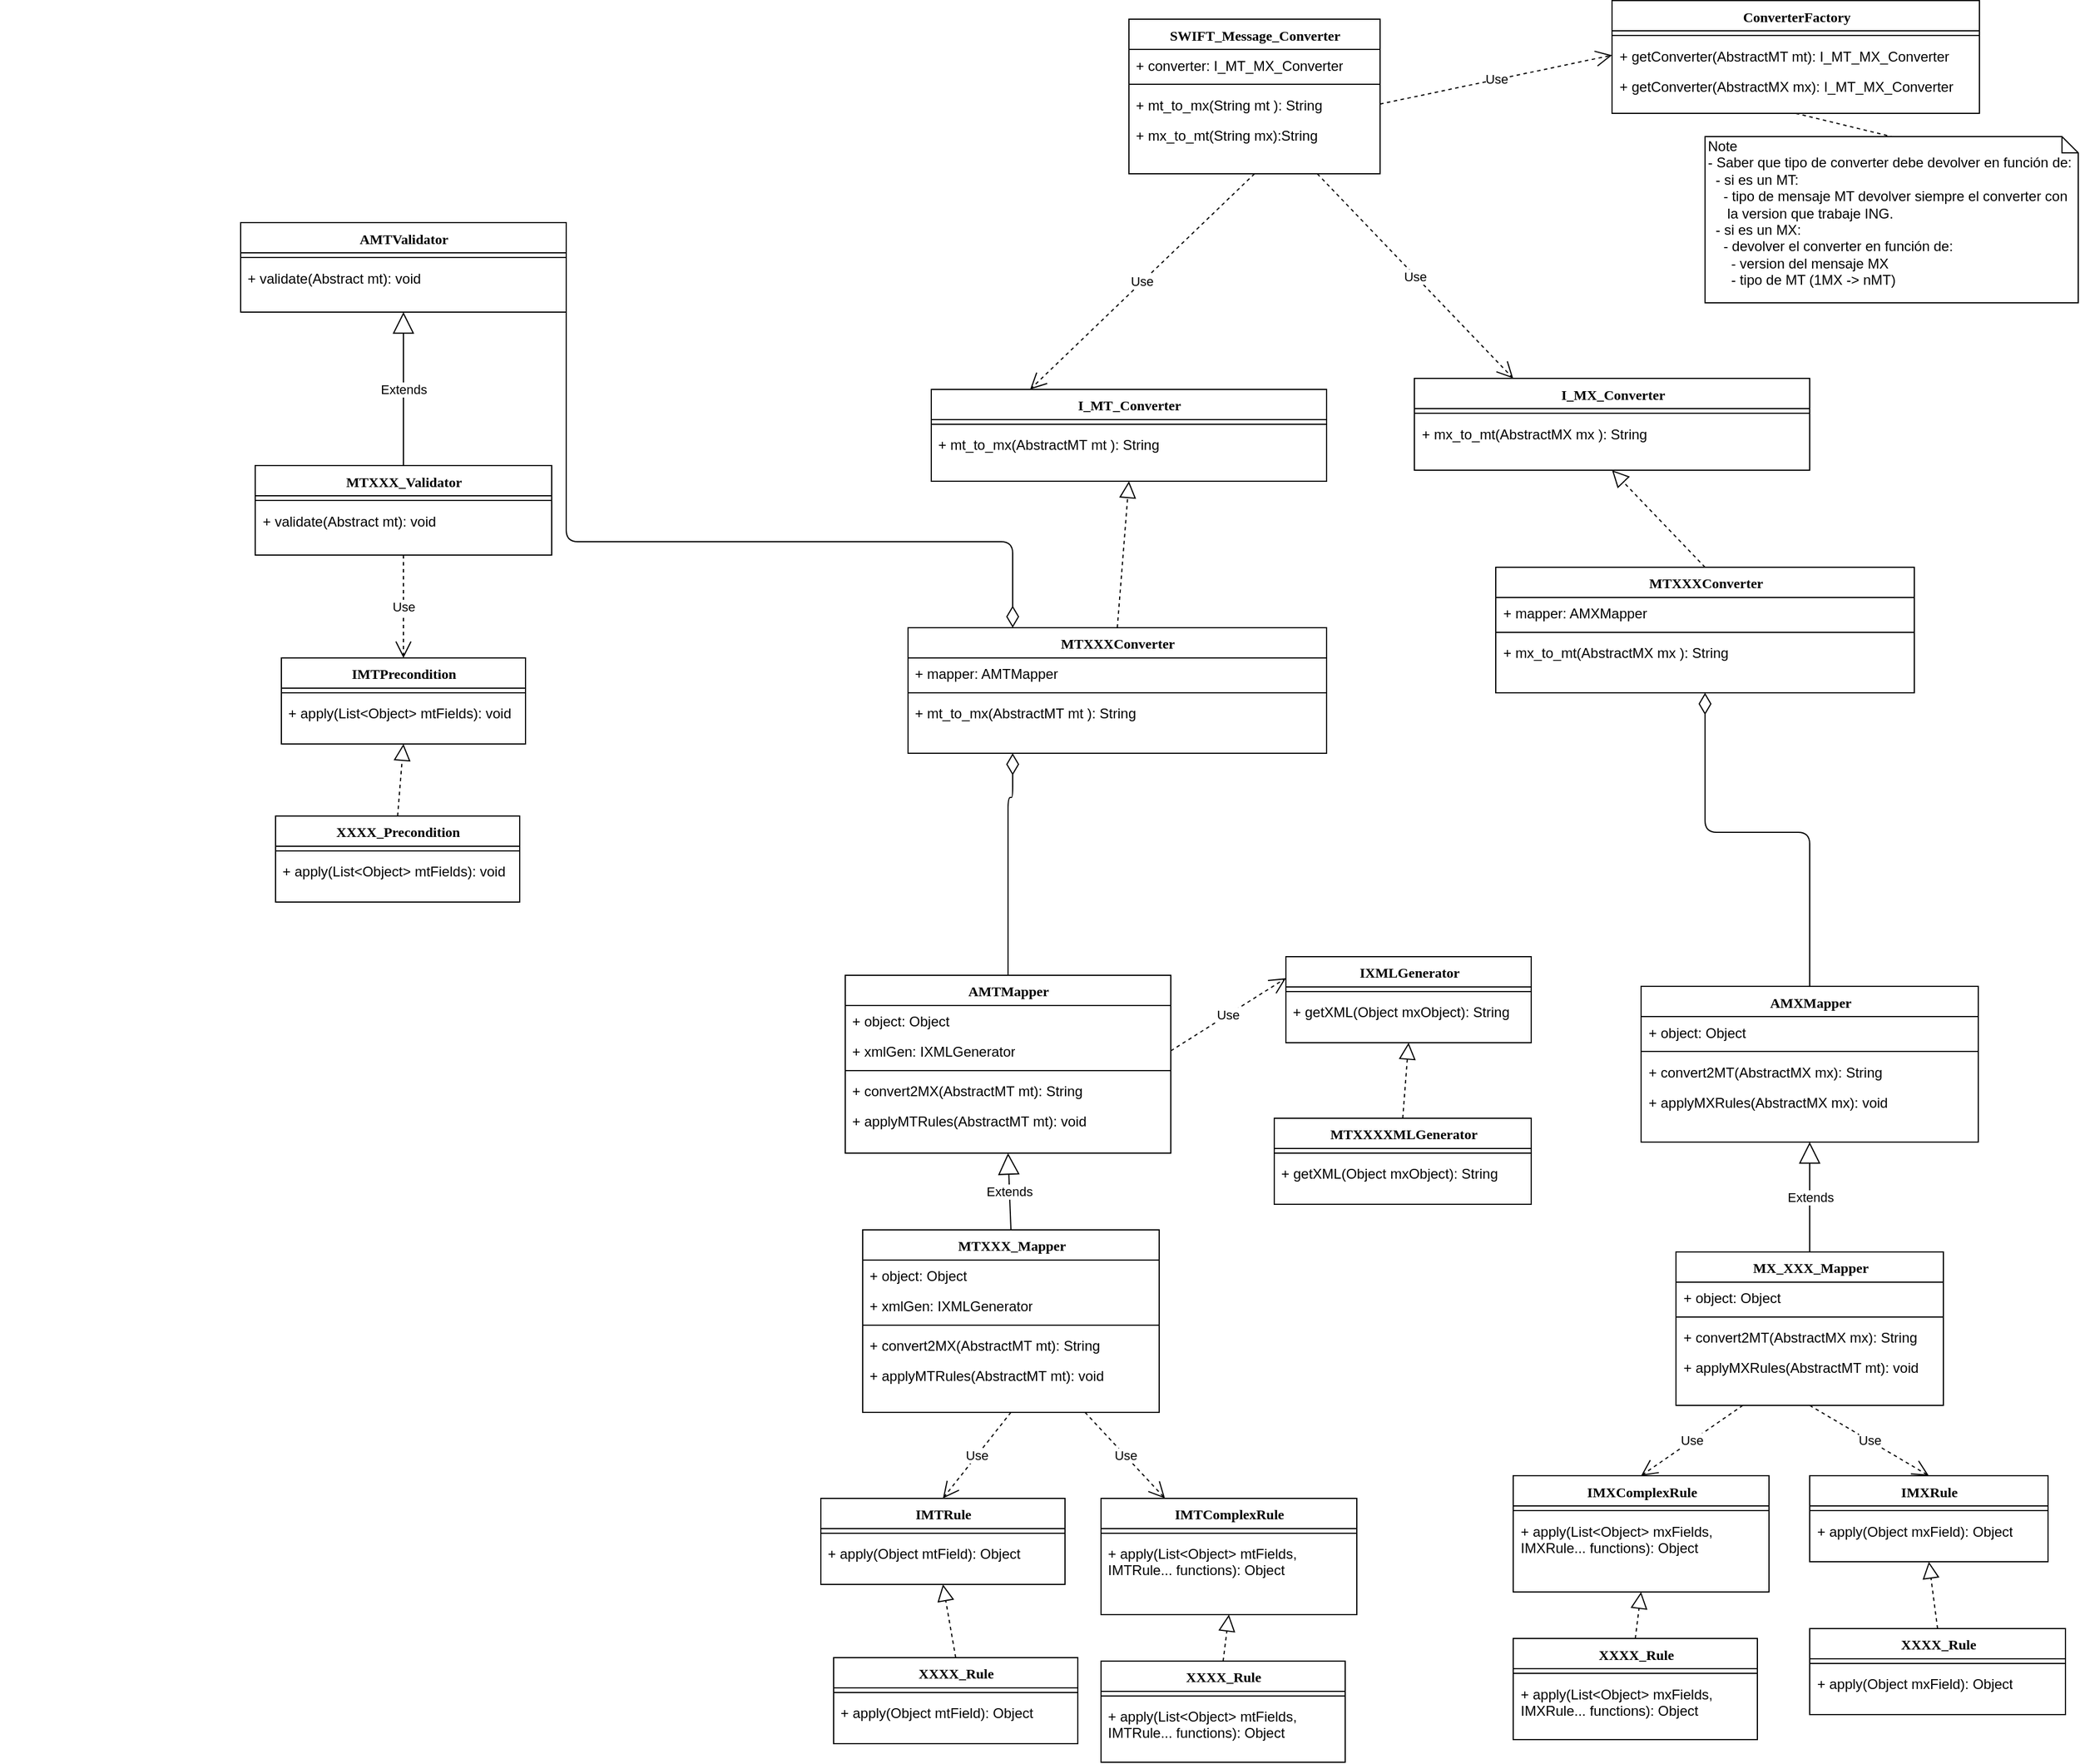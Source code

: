 <mxfile version="11.3.0" type="device" pages="1"><diagram name="Page-1" id="9f46799a-70d6-7492-0946-bef42562c5a5"><mxGraphModel dx="3131" dy="1089" grid="1" gridSize="10" guides="1" tooltips="1" connect="1" arrows="1" fold="1" page="1" pageScale="1" pageWidth="1100" pageHeight="850" background="#ffffff" math="0" shadow="0"><root><mxCell id="0"/><mxCell id="1" parent="0"/><mxCell id="78961159f06e98e8-17" value="SWIFT_Message_Converter" style="swimlane;html=1;fontStyle=1;align=center;verticalAlign=top;childLayout=stackLayout;horizontal=1;startSize=26;horizontalStack=0;resizeParent=1;resizeLast=0;collapsible=1;marginBottom=0;swimlaneFillColor=#ffffff;rounded=0;shadow=0;comic=0;labelBackgroundColor=none;strokeColor=#000000;strokeWidth=1;fillColor=none;fontFamily=Verdana;fontSize=12;fontColor=#000000;" parent="1" vertex="1"><mxGeometry x="264" y="60.5" width="216" height="133" as="geometry"/></mxCell><mxCell id="78961159f06e98e8-21" value="+ converter: I_MT_MX_Converter" style="text;html=1;strokeColor=none;fillColor=none;align=left;verticalAlign=top;spacingLeft=4;spacingRight=4;whiteSpace=wrap;overflow=hidden;rotatable=0;points=[[0,0.5],[1,0.5]];portConstraint=eastwest;" parent="78961159f06e98e8-17" vertex="1"><mxGeometry y="26" width="216" height="26" as="geometry"/></mxCell><mxCell id="78961159f06e98e8-19" value="" style="line;html=1;strokeWidth=1;fillColor=none;align=left;verticalAlign=middle;spacingTop=-1;spacingLeft=3;spacingRight=3;rotatable=0;labelPosition=right;points=[];portConstraint=eastwest;" parent="78961159f06e98e8-17" vertex="1"><mxGeometry y="52" width="216" height="8" as="geometry"/></mxCell><mxCell id="78961159f06e98e8-20" value="+ mt_to_mx(String mt ): String" style="text;html=1;strokeColor=none;fillColor=none;align=left;verticalAlign=top;spacingLeft=4;spacingRight=4;whiteSpace=wrap;overflow=hidden;rotatable=0;points=[[0,0.5],[1,0.5]];portConstraint=eastwest;" parent="78961159f06e98e8-17" vertex="1"><mxGeometry y="60" width="216" height="26" as="geometry"/></mxCell><mxCell id="78961159f06e98e8-27" value="+ mx_to_mt(String mx):String" style="text;html=1;strokeColor=none;fillColor=none;align=left;verticalAlign=top;spacingLeft=4;spacingRight=4;whiteSpace=wrap;overflow=hidden;rotatable=0;points=[[0,0.5],[1,0.5]];portConstraint=eastwest;" parent="78961159f06e98e8-17" vertex="1"><mxGeometry y="86" width="216" height="26" as="geometry"/></mxCell><mxCell id="78961159f06e98e8-43" value="ConverterFactory" style="swimlane;html=1;fontStyle=1;align=center;verticalAlign=top;childLayout=stackLayout;horizontal=1;startSize=26;horizontalStack=0;resizeParent=1;resizeLast=0;collapsible=1;marginBottom=0;swimlaneFillColor=#ffffff;rounded=0;shadow=0;comic=0;labelBackgroundColor=none;strokeColor=#000000;strokeWidth=1;fillColor=none;fontFamily=Verdana;fontSize=12;fontColor=#000000;" parent="1" vertex="1"><mxGeometry x="679.5" y="44.5" width="316" height="97" as="geometry"/></mxCell><mxCell id="78961159f06e98e8-51" value="" style="line;html=1;strokeWidth=1;fillColor=none;align=left;verticalAlign=middle;spacingTop=-1;spacingLeft=3;spacingRight=3;rotatable=0;labelPosition=right;points=[];portConstraint=eastwest;" parent="78961159f06e98e8-43" vertex="1"><mxGeometry y="26" width="316" height="8" as="geometry"/></mxCell><mxCell id="78961159f06e98e8-52" value="+ getConverter(AbstractMT mt): I_MT_MX_Converter" style="text;html=1;strokeColor=none;fillColor=none;align=left;verticalAlign=top;spacingLeft=4;spacingRight=4;whiteSpace=wrap;overflow=hidden;rotatable=0;points=[[0,0.5],[1,0.5]];portConstraint=eastwest;" parent="78961159f06e98e8-43" vertex="1"><mxGeometry y="34" width="316" height="26" as="geometry"/></mxCell><mxCell id="78961159f06e98e8-53" value="+ getConverter(AbstractMX mx): I_MT_MX_Converter" style="text;html=1;strokeColor=none;fillColor=none;align=left;verticalAlign=top;spacingLeft=4;spacingRight=4;whiteSpace=wrap;overflow=hidden;rotatable=0;points=[[0,0.5],[1,0.5]];portConstraint=eastwest;" parent="78961159f06e98e8-43" vertex="1"><mxGeometry y="60" width="316" height="26" as="geometry"/></mxCell><mxCell id="78961159f06e98e8-130" style="edgeStyle=elbowEdgeStyle;html=1;labelBackgroundColor=none;startFill=0;startSize=8;endArrow=diamondThin;endFill=0;endSize=16;fontFamily=Verdana;fontSize=12;elbow=vertical;entryX=0.25;entryY=1;entryDx=0;entryDy=0;exitX=0.5;exitY=0;exitDx=0;exitDy=0;" parent="1" source="78961159f06e98e8-82" target="78961159f06e98e8-69" edge="1"><mxGeometry relative="1" as="geometry"><mxPoint x="360" y="435" as="targetPoint"/><Array as="points"><mxPoint x="270" y="730"/></Array></mxGeometry></mxCell><mxCell id="78961159f06e98e8-69" value="MTXXXConverter" style="swimlane;html=1;fontStyle=1;align=center;verticalAlign=top;childLayout=stackLayout;horizontal=1;startSize=26;horizontalStack=0;resizeParent=1;resizeLast=0;collapsible=1;marginBottom=0;swimlaneFillColor=#ffffff;rounded=0;shadow=0;comic=0;labelBackgroundColor=none;strokeColor=#000000;strokeWidth=1;fillColor=none;fontFamily=Verdana;fontSize=12;fontColor=#000000;" parent="1" vertex="1"><mxGeometry x="74" y="584" width="360" height="108" as="geometry"/></mxCell><mxCell id="78961159f06e98e8-70" value="+ mapper: AMTMapper" style="text;html=1;strokeColor=none;fillColor=none;align=left;verticalAlign=top;spacingLeft=4;spacingRight=4;whiteSpace=wrap;overflow=hidden;rotatable=0;points=[[0,0.5],[1,0.5]];portConstraint=eastwest;" parent="78961159f06e98e8-69" vertex="1"><mxGeometry y="26" width="360" height="26" as="geometry"/></mxCell><mxCell id="78961159f06e98e8-77" value="" style="line;html=1;strokeWidth=1;fillColor=none;align=left;verticalAlign=middle;spacingTop=-1;spacingLeft=3;spacingRight=3;rotatable=0;labelPosition=right;points=[];portConstraint=eastwest;" parent="78961159f06e98e8-69" vertex="1"><mxGeometry y="52" width="360" height="8" as="geometry"/></mxCell><mxCell id="78961159f06e98e8-78" value="+ mt_to_mx(AbstractMT mt ): String" style="text;html=1;strokeColor=none;fillColor=none;align=left;verticalAlign=top;spacingLeft=4;spacingRight=4;whiteSpace=wrap;overflow=hidden;rotatable=0;points=[[0,0.5],[1,0.5]];portConstraint=eastwest;" parent="78961159f06e98e8-69" vertex="1"><mxGeometry y="60" width="360" height="26" as="geometry"/></mxCell><mxCell id="78961159f06e98e8-82" value="AMTMapper" style="swimlane;html=1;fontStyle=1;align=center;verticalAlign=top;childLayout=stackLayout;horizontal=1;startSize=26;horizontalStack=0;resizeParent=1;resizeLast=0;collapsible=1;marginBottom=0;swimlaneFillColor=#ffffff;rounded=0;shadow=0;comic=0;labelBackgroundColor=none;strokeColor=#000000;strokeWidth=1;fillColor=none;fontFamily=Verdana;fontSize=12;fontColor=#000000;" parent="1" vertex="1"><mxGeometry x="20" y="883" width="280" height="153" as="geometry"/></mxCell><mxCell id="78961159f06e98e8-83" value="+ object: Object" style="text;html=1;strokeColor=none;fillColor=none;align=left;verticalAlign=top;spacingLeft=4;spacingRight=4;whiteSpace=wrap;overflow=hidden;rotatable=0;points=[[0,0.5],[1,0.5]];portConstraint=eastwest;" parent="78961159f06e98e8-82" vertex="1"><mxGeometry y="26" width="280" height="26" as="geometry"/></mxCell><mxCell id="78961159f06e98e8-84" value="+ xmlGen: IXMLGenerator" style="text;html=1;strokeColor=none;fillColor=none;align=left;verticalAlign=top;spacingLeft=4;spacingRight=4;whiteSpace=wrap;overflow=hidden;rotatable=0;points=[[0,0.5],[1,0.5]];portConstraint=eastwest;" parent="78961159f06e98e8-82" vertex="1"><mxGeometry y="52" width="280" height="26" as="geometry"/></mxCell><mxCell id="78961159f06e98e8-90" value="" style="line;html=1;strokeWidth=1;fillColor=none;align=left;verticalAlign=middle;spacingTop=-1;spacingLeft=3;spacingRight=3;rotatable=0;labelPosition=right;points=[];portConstraint=eastwest;" parent="78961159f06e98e8-82" vertex="1"><mxGeometry y="78" width="280" height="8" as="geometry"/></mxCell><mxCell id="78961159f06e98e8-91" value="+ convert2MX(AbstractMT mt): String" style="text;html=1;strokeColor=none;fillColor=none;align=left;verticalAlign=top;spacingLeft=4;spacingRight=4;whiteSpace=wrap;overflow=hidden;rotatable=0;points=[[0,0.5],[1,0.5]];portConstraint=eastwest;" parent="78961159f06e98e8-82" vertex="1"><mxGeometry y="86" width="280" height="26" as="geometry"/></mxCell><mxCell id="66_kOGPQQiLLRlgwBfmS-12" value="+ applyMTRules(AbstractMT mt): void" style="text;html=1;strokeColor=none;fillColor=none;align=left;verticalAlign=top;spacingLeft=4;spacingRight=4;whiteSpace=wrap;overflow=hidden;rotatable=0;points=[[0,0.5],[1,0.5]];portConstraint=eastwest;" parent="78961159f06e98e8-82" vertex="1"><mxGeometry y="112" width="280" height="26" as="geometry"/></mxCell><mxCell id="78961159f06e98e8-95" value="I_MT_Converter" style="swimlane;html=1;fontStyle=1;align=center;verticalAlign=top;childLayout=stackLayout;horizontal=1;startSize=26;horizontalStack=0;resizeParent=1;resizeLast=0;collapsible=1;marginBottom=0;swimlaneFillColor=#ffffff;rounded=0;shadow=0;comic=0;labelBackgroundColor=none;strokeColor=#000000;strokeWidth=1;fillColor=none;fontFamily=Verdana;fontSize=12;fontColor=#000000;" parent="1" vertex="1"><mxGeometry x="94" y="379" width="340" height="79" as="geometry"/></mxCell><mxCell id="78961159f06e98e8-103" value="" style="line;html=1;strokeWidth=1;fillColor=none;align=left;verticalAlign=middle;spacingTop=-1;spacingLeft=3;spacingRight=3;rotatable=0;labelPosition=right;points=[];portConstraint=eastwest;" parent="78961159f06e98e8-95" vertex="1"><mxGeometry y="26" width="340" height="8" as="geometry"/></mxCell><mxCell id="78961159f06e98e8-104" value="+ mt_to_mx(AbstractMT mt ): String" style="text;html=1;strokeColor=none;fillColor=none;align=left;verticalAlign=top;spacingLeft=4;spacingRight=4;whiteSpace=wrap;overflow=hidden;rotatable=0;points=[[0,0.5],[1,0.5]];portConstraint=eastwest;" parent="78961159f06e98e8-95" vertex="1"><mxGeometry y="34" width="340" height="26" as="geometry"/></mxCell><mxCell id="66_kOGPQQiLLRlgwBfmS-14" value="IXMLGenerator" style="swimlane;html=1;fontStyle=1;align=center;verticalAlign=top;childLayout=stackLayout;horizontal=1;startSize=26;horizontalStack=0;resizeParent=1;resizeLast=0;collapsible=1;marginBottom=0;swimlaneFillColor=#ffffff;rounded=0;shadow=0;comic=0;labelBackgroundColor=none;strokeColor=#000000;strokeWidth=1;fillColor=none;fontFamily=Verdana;fontSize=12;fontColor=#000000;" parent="1" vertex="1"><mxGeometry x="399" y="867" width="211" height="74" as="geometry"/></mxCell><mxCell id="66_kOGPQQiLLRlgwBfmS-15" value="" style="line;html=1;strokeWidth=1;fillColor=none;align=left;verticalAlign=middle;spacingTop=-1;spacingLeft=3;spacingRight=3;rotatable=0;labelPosition=right;points=[];portConstraint=eastwest;" parent="66_kOGPQQiLLRlgwBfmS-14" vertex="1"><mxGeometry y="26" width="211" height="8" as="geometry"/></mxCell><mxCell id="66_kOGPQQiLLRlgwBfmS-16" value="+ getXML(Object mxObject): String" style="text;html=1;strokeColor=none;fillColor=none;align=left;verticalAlign=top;spacingLeft=4;spacingRight=4;whiteSpace=wrap;overflow=hidden;rotatable=0;points=[[0,0.5],[1,0.5]];portConstraint=eastwest;" parent="66_kOGPQQiLLRlgwBfmS-14" vertex="1"><mxGeometry y="34" width="211" height="26" as="geometry"/></mxCell><mxCell id="66_kOGPQQiLLRlgwBfmS-18" value="Use" style="endArrow=open;endSize=12;dashed=1;html=1;exitX=1;exitY=0.5;exitDx=0;exitDy=0;entryX=0;entryY=0.25;entryDx=0;entryDy=0;" parent="1" source="78961159f06e98e8-84" target="66_kOGPQQiLLRlgwBfmS-14" edge="1"><mxGeometry width="160" relative="1" as="geometry"><mxPoint x="110" y="740" as="sourcePoint"/><mxPoint x="270" y="740" as="targetPoint"/></mxGeometry></mxCell><mxCell id="66_kOGPQQiLLRlgwBfmS-19" value="Use" style="endArrow=open;endSize=12;dashed=1;html=1;exitX=0.5;exitY=1;exitDx=0;exitDy=0;entryX=0.25;entryY=0;entryDx=0;entryDy=0;" parent="1" source="78961159f06e98e8-17" target="78961159f06e98e8-95" edge="1"><mxGeometry width="160" relative="1" as="geometry"><mxPoint x="229" y="237.5" as="sourcePoint"/><mxPoint x="329" y="230" as="targetPoint"/></mxGeometry></mxCell><mxCell id="66_kOGPQQiLLRlgwBfmS-20" value="" style="endArrow=block;dashed=1;endFill=0;endSize=12;html=1;exitX=0.5;exitY=0;exitDx=0;exitDy=0;entryX=0.5;entryY=1;entryDx=0;entryDy=0;" parent="1" source="78961159f06e98e8-69" target="78961159f06e98e8-95" edge="1"><mxGeometry width="160" relative="1" as="geometry"><mxPoint x="-21" y="870" as="sourcePoint"/><mxPoint x="139" y="870" as="targetPoint"/></mxGeometry></mxCell><mxCell id="66_kOGPQQiLLRlgwBfmS-21" value="MTXXXXMLGenerator" style="swimlane;html=1;fontStyle=1;align=center;verticalAlign=top;childLayout=stackLayout;horizontal=1;startSize=26;horizontalStack=0;resizeParent=1;resizeLast=0;collapsible=1;marginBottom=0;swimlaneFillColor=#ffffff;rounded=0;shadow=0;comic=0;labelBackgroundColor=none;strokeColor=#000000;strokeWidth=1;fillColor=none;fontFamily=Verdana;fontSize=12;fontColor=#000000;" parent="1" vertex="1"><mxGeometry x="389" y="1006" width="221" height="74" as="geometry"/></mxCell><mxCell id="66_kOGPQQiLLRlgwBfmS-23" value="" style="line;html=1;strokeWidth=1;fillColor=none;align=left;verticalAlign=middle;spacingTop=-1;spacingLeft=3;spacingRight=3;rotatable=0;labelPosition=right;points=[];portConstraint=eastwest;" parent="66_kOGPQQiLLRlgwBfmS-21" vertex="1"><mxGeometry y="26" width="221" height="8" as="geometry"/></mxCell><mxCell id="66_kOGPQQiLLRlgwBfmS-24" value="+ getXML(Object mxObject): String" style="text;html=1;strokeColor=none;fillColor=none;align=left;verticalAlign=top;spacingLeft=4;spacingRight=4;whiteSpace=wrap;overflow=hidden;rotatable=0;points=[[0,0.5],[1,0.5]];portConstraint=eastwest;" parent="66_kOGPQQiLLRlgwBfmS-21" vertex="1"><mxGeometry y="34" width="221" height="26" as="geometry"/></mxCell><mxCell id="66_kOGPQQiLLRlgwBfmS-26" value="" style="endArrow=block;dashed=1;endFill=0;endSize=12;html=1;entryX=0.5;entryY=1;entryDx=0;entryDy=0;exitX=0.5;exitY=0;exitDx=0;exitDy=0;" parent="1" source="66_kOGPQQiLLRlgwBfmS-21" target="66_kOGPQQiLLRlgwBfmS-14" edge="1"><mxGeometry width="160" relative="1" as="geometry"><mxPoint x="309" y="970" as="sourcePoint"/><mxPoint x="469" y="970" as="targetPoint"/></mxGeometry></mxCell><mxCell id="66_kOGPQQiLLRlgwBfmS-27" value="MTXXX_Mapper" style="swimlane;html=1;fontStyle=1;align=center;verticalAlign=top;childLayout=stackLayout;horizontal=1;startSize=26;horizontalStack=0;resizeParent=1;resizeLast=0;collapsible=1;marginBottom=0;swimlaneFillColor=#ffffff;rounded=0;shadow=0;comic=0;labelBackgroundColor=none;strokeColor=#000000;strokeWidth=1;fillColor=none;fontFamily=Verdana;fontSize=12;fontColor=#000000;" parent="1" vertex="1"><mxGeometry x="35" y="1102" width="255" height="157" as="geometry"/></mxCell><mxCell id="66_kOGPQQiLLRlgwBfmS-28" value="+ object: Object" style="text;html=1;strokeColor=none;fillColor=none;align=left;verticalAlign=top;spacingLeft=4;spacingRight=4;whiteSpace=wrap;overflow=hidden;rotatable=0;points=[[0,0.5],[1,0.5]];portConstraint=eastwest;" parent="66_kOGPQQiLLRlgwBfmS-27" vertex="1"><mxGeometry y="26" width="255" height="26" as="geometry"/></mxCell><mxCell id="66_kOGPQQiLLRlgwBfmS-29" value="+ xmlGen: IXMLGenerator" style="text;html=1;strokeColor=none;fillColor=none;align=left;verticalAlign=top;spacingLeft=4;spacingRight=4;whiteSpace=wrap;overflow=hidden;rotatable=0;points=[[0,0.5],[1,0.5]];portConstraint=eastwest;" parent="66_kOGPQQiLLRlgwBfmS-27" vertex="1"><mxGeometry y="52" width="255" height="26" as="geometry"/></mxCell><mxCell id="66_kOGPQQiLLRlgwBfmS-30" value="" style="line;html=1;strokeWidth=1;fillColor=none;align=left;verticalAlign=middle;spacingTop=-1;spacingLeft=3;spacingRight=3;rotatable=0;labelPosition=right;points=[];portConstraint=eastwest;" parent="66_kOGPQQiLLRlgwBfmS-27" vertex="1"><mxGeometry y="78" width="255" height="8" as="geometry"/></mxCell><mxCell id="66_kOGPQQiLLRlgwBfmS-31" value="+ convert2MX(AbstractMT mt): String" style="text;html=1;strokeColor=none;fillColor=none;align=left;verticalAlign=top;spacingLeft=4;spacingRight=4;whiteSpace=wrap;overflow=hidden;rotatable=0;points=[[0,0.5],[1,0.5]];portConstraint=eastwest;" parent="66_kOGPQQiLLRlgwBfmS-27" vertex="1"><mxGeometry y="86" width="255" height="26" as="geometry"/></mxCell><mxCell id="66_kOGPQQiLLRlgwBfmS-33" value="+ applyMTRules(AbstractMT mt): void" style="text;html=1;strokeColor=none;fillColor=none;align=left;verticalAlign=top;spacingLeft=4;spacingRight=4;whiteSpace=wrap;overflow=hidden;rotatable=0;points=[[0,0.5],[1,0.5]];portConstraint=eastwest;" parent="66_kOGPQQiLLRlgwBfmS-27" vertex="1"><mxGeometry y="112" width="255" height="26" as="geometry"/></mxCell><mxCell id="66_kOGPQQiLLRlgwBfmS-35" value="Extends" style="endArrow=block;endSize=16;endFill=0;html=1;entryX=0.5;entryY=1;entryDx=0;entryDy=0;exitX=0.5;exitY=0;exitDx=0;exitDy=0;" parent="1" source="66_kOGPQQiLLRlgwBfmS-27" target="78961159f06e98e8-82" edge="1"><mxGeometry width="160" relative="1" as="geometry"><mxPoint x="800" y="1090" as="sourcePoint"/><mxPoint x="960" y="1090" as="targetPoint"/></mxGeometry></mxCell><mxCell id="66_kOGPQQiLLRlgwBfmS-36" value="IMTRule" style="swimlane;html=1;fontStyle=1;align=center;verticalAlign=top;childLayout=stackLayout;horizontal=1;startSize=26;horizontalStack=0;resizeParent=1;resizeLast=0;collapsible=1;marginBottom=0;swimlaneFillColor=#ffffff;rounded=0;shadow=0;comic=0;labelBackgroundColor=none;strokeColor=#000000;strokeWidth=1;fillColor=none;fontFamily=Verdana;fontSize=12;fontColor=#000000;" parent="1" vertex="1"><mxGeometry x="-1" y="1333" width="210" height="74" as="geometry"/></mxCell><mxCell id="66_kOGPQQiLLRlgwBfmS-37" value="" style="line;html=1;strokeWidth=1;fillColor=none;align=left;verticalAlign=middle;spacingTop=-1;spacingLeft=3;spacingRight=3;rotatable=0;labelPosition=right;points=[];portConstraint=eastwest;" parent="66_kOGPQQiLLRlgwBfmS-36" vertex="1"><mxGeometry y="26" width="210" height="8" as="geometry"/></mxCell><mxCell id="66_kOGPQQiLLRlgwBfmS-38" value="+ apply(Object mtField): Object" style="text;html=1;strokeColor=none;fillColor=none;align=left;verticalAlign=top;spacingLeft=4;spacingRight=4;whiteSpace=wrap;overflow=hidden;rotatable=0;points=[[0,0.5],[1,0.5]];portConstraint=eastwest;" parent="66_kOGPQQiLLRlgwBfmS-36" vertex="1"><mxGeometry y="34" width="210" height="26" as="geometry"/></mxCell><mxCell id="66_kOGPQQiLLRlgwBfmS-39" value="IMXRule" style="swimlane;html=1;fontStyle=1;align=center;verticalAlign=top;childLayout=stackLayout;horizontal=1;startSize=26;horizontalStack=0;resizeParent=1;resizeLast=0;collapsible=1;marginBottom=0;swimlaneFillColor=#ffffff;rounded=0;shadow=0;comic=0;labelBackgroundColor=none;strokeColor=#000000;strokeWidth=1;fillColor=none;fontFamily=Verdana;fontSize=12;fontColor=#000000;" parent="1" vertex="1"><mxGeometry x="849.5" y="1313.5" width="205" height="74" as="geometry"/></mxCell><mxCell id="66_kOGPQQiLLRlgwBfmS-40" value="" style="line;html=1;strokeWidth=1;fillColor=none;align=left;verticalAlign=middle;spacingTop=-1;spacingLeft=3;spacingRight=3;rotatable=0;labelPosition=right;points=[];portConstraint=eastwest;" parent="66_kOGPQQiLLRlgwBfmS-39" vertex="1"><mxGeometry y="26" width="205" height="8" as="geometry"/></mxCell><mxCell id="66_kOGPQQiLLRlgwBfmS-41" value="+ apply(Object mxField): Object" style="text;html=1;strokeColor=none;fillColor=none;align=left;verticalAlign=top;spacingLeft=4;spacingRight=4;whiteSpace=wrap;overflow=hidden;rotatable=0;points=[[0,0.5],[1,0.5]];portConstraint=eastwest;" parent="66_kOGPQQiLLRlgwBfmS-39" vertex="1"><mxGeometry y="34" width="205" height="26" as="geometry"/></mxCell><mxCell id="66_kOGPQQiLLRlgwBfmS-42" value="Use" style="endArrow=open;endSize=12;dashed=1;html=1;exitX=0.5;exitY=1;exitDx=0;exitDy=0;entryX=0.5;entryY=0;entryDx=0;entryDy=0;" parent="1" source="66_kOGPQQiLLRlgwBfmS-27" target="66_kOGPQQiLLRlgwBfmS-36" edge="1"><mxGeometry width="160" relative="1" as="geometry"><mxPoint x="685" y="1047.5" as="sourcePoint"/><mxPoint x="845" y="1047.5" as="targetPoint"/></mxGeometry></mxCell><mxCell id="66_kOGPQQiLLRlgwBfmS-43" value="Use" style="endArrow=open;endSize=12;dashed=1;html=1;entryX=0.5;entryY=0;entryDx=0;entryDy=0;exitX=0.5;exitY=1;exitDx=0;exitDy=0;" parent="1" source="P8y6axSLPn6P_8OmyAF7-19" target="66_kOGPQQiLLRlgwBfmS-39" edge="1"><mxGeometry width="160" relative="1" as="geometry"><mxPoint x="934" y="1470.5" as="sourcePoint"/><mxPoint x="813.5" y="1634.5" as="targetPoint"/></mxGeometry></mxCell><mxCell id="66_kOGPQQiLLRlgwBfmS-44" value="XXXX_Rule" style="swimlane;html=1;fontStyle=1;align=center;verticalAlign=top;childLayout=stackLayout;horizontal=1;startSize=26;horizontalStack=0;resizeParent=1;resizeLast=0;collapsible=1;marginBottom=0;swimlaneFillColor=#ffffff;rounded=0;shadow=0;comic=0;labelBackgroundColor=none;strokeColor=#000000;strokeWidth=1;fillColor=none;fontFamily=Verdana;fontSize=12;fontColor=#000000;" parent="1" vertex="1"><mxGeometry x="10" y="1470" width="210" height="74" as="geometry"/></mxCell><mxCell id="66_kOGPQQiLLRlgwBfmS-45" value="" style="line;html=1;strokeWidth=1;fillColor=none;align=left;verticalAlign=middle;spacingTop=-1;spacingLeft=3;spacingRight=3;rotatable=0;labelPosition=right;points=[];portConstraint=eastwest;" parent="66_kOGPQQiLLRlgwBfmS-44" vertex="1"><mxGeometry y="26" width="210" height="8" as="geometry"/></mxCell><mxCell id="66_kOGPQQiLLRlgwBfmS-46" value="+ apply(Object mtField): Object" style="text;html=1;strokeColor=none;fillColor=none;align=left;verticalAlign=top;spacingLeft=4;spacingRight=4;whiteSpace=wrap;overflow=hidden;rotatable=0;points=[[0,0.5],[1,0.5]];portConstraint=eastwest;" parent="66_kOGPQQiLLRlgwBfmS-44" vertex="1"><mxGeometry y="34" width="210" height="26" as="geometry"/></mxCell><mxCell id="66_kOGPQQiLLRlgwBfmS-47" value="" style="endArrow=block;dashed=1;endFill=0;endSize=12;html=1;entryX=0.5;entryY=1;entryDx=0;entryDy=0;exitX=0.5;exitY=0;exitDx=0;exitDy=0;" parent="1" source="66_kOGPQQiLLRlgwBfmS-44" target="66_kOGPQQiLLRlgwBfmS-36" edge="1"><mxGeometry width="160" relative="1" as="geometry"><mxPoint x="520" y="1376.5" as="sourcePoint"/><mxPoint x="680" y="1376.5" as="targetPoint"/></mxGeometry></mxCell><mxCell id="66_kOGPQQiLLRlgwBfmS-54" value="XXXX_Rule" style="swimlane;html=1;fontStyle=1;align=center;verticalAlign=top;childLayout=stackLayout;horizontal=1;startSize=26;horizontalStack=0;resizeParent=1;resizeLast=0;collapsible=1;marginBottom=0;swimlaneFillColor=#ffffff;rounded=0;shadow=0;comic=0;labelBackgroundColor=none;strokeColor=#000000;strokeWidth=1;fillColor=none;fontFamily=Verdana;fontSize=12;fontColor=#000000;" parent="1" vertex="1"><mxGeometry x="849.5" y="1445" width="220" height="74" as="geometry"/></mxCell><mxCell id="66_kOGPQQiLLRlgwBfmS-55" value="" style="line;html=1;strokeWidth=1;fillColor=none;align=left;verticalAlign=middle;spacingTop=-1;spacingLeft=3;spacingRight=3;rotatable=0;labelPosition=right;points=[];portConstraint=eastwest;" parent="66_kOGPQQiLLRlgwBfmS-54" vertex="1"><mxGeometry y="26" width="220" height="8" as="geometry"/></mxCell><mxCell id="66_kOGPQQiLLRlgwBfmS-56" value="+ apply(Object mxField): Object" style="text;html=1;strokeColor=none;fillColor=none;align=left;verticalAlign=top;spacingLeft=4;spacingRight=4;whiteSpace=wrap;overflow=hidden;rotatable=0;points=[[0,0.5],[1,0.5]];portConstraint=eastwest;" parent="66_kOGPQQiLLRlgwBfmS-54" vertex="1"><mxGeometry y="34" width="220" height="26" as="geometry"/></mxCell><mxCell id="66_kOGPQQiLLRlgwBfmS-57" value="" style="endArrow=block;dashed=1;endFill=0;endSize=12;html=1;entryX=0.5;entryY=1;entryDx=0;entryDy=0;exitX=0.5;exitY=0;exitDx=0;exitDy=0;" parent="1" source="66_kOGPQQiLLRlgwBfmS-54" target="66_kOGPQQiLLRlgwBfmS-39" edge="1"><mxGeometry width="160" relative="1" as="geometry"><mxPoint x="613.5" y="1944.5" as="sourcePoint"/><mxPoint x="623.5" y="1863" as="targetPoint"/></mxGeometry></mxCell><mxCell id="P8y6axSLPn6P_8OmyAF7-1" value="Note&lt;br&gt;- Saber que tipo de converter debe devolver en función de:&lt;br&gt;&amp;nbsp; - si es un MT:&amp;nbsp; &amp;nbsp;&amp;nbsp;&lt;br&gt;&amp;nbsp; &amp;nbsp; - tipo de mensaje MT devolver siempre el converter con&amp;nbsp; &amp;nbsp; &amp;nbsp; &amp;nbsp;la version que trabaje ING.&lt;br&gt;&amp;nbsp; - si es un MX:&lt;br&gt;&amp;nbsp; &amp;nbsp; - devolver el converter en función de:&lt;br&gt;&amp;nbsp; &amp;nbsp; &amp;nbsp; - version del mensaje MX&lt;br&gt;&amp;nbsp; &amp;nbsp; &amp;nbsp; - tipo de MT (1MX -&amp;gt; nMT)" style="shape=note;whiteSpace=wrap;html=1;size=14;verticalAlign=top;align=left;spacingTop=-6;" parent="1" vertex="1"><mxGeometry x="759.5" y="161.5" width="321" height="143" as="geometry"/></mxCell><mxCell id="P8y6axSLPn6P_8OmyAF7-2" value="" style="endArrow=none;dashed=1;html=1;exitX=0.5;exitY=1;exitDx=0;exitDy=0;entryX=0.5;entryY=0;entryDx=0;entryDy=0;entryPerimeter=0;" parent="1" source="78961159f06e98e8-43" target="P8y6axSLPn6P_8OmyAF7-1" edge="1"><mxGeometry width="50" height="50" relative="1" as="geometry"><mxPoint x="819" y="144" as="sourcePoint"/><mxPoint x="869" y="94" as="targetPoint"/></mxGeometry></mxCell><mxCell id="P8y6axSLPn6P_8OmyAF7-3" value="I_MX_Converter" style="swimlane;html=1;fontStyle=1;align=center;verticalAlign=top;childLayout=stackLayout;horizontal=1;startSize=26;horizontalStack=0;resizeParent=1;resizeLast=0;collapsible=1;marginBottom=0;swimlaneFillColor=#ffffff;rounded=0;shadow=0;comic=0;labelBackgroundColor=none;strokeColor=#000000;strokeWidth=1;fillColor=none;fontFamily=Verdana;fontSize=12;fontColor=#000000;" parent="1" vertex="1"><mxGeometry x="509.5" y="369.5" width="340" height="79" as="geometry"/></mxCell><mxCell id="P8y6axSLPn6P_8OmyAF7-4" value="" style="line;html=1;strokeWidth=1;fillColor=none;align=left;verticalAlign=middle;spacingTop=-1;spacingLeft=3;spacingRight=3;rotatable=0;labelPosition=right;points=[];portConstraint=eastwest;" parent="P8y6axSLPn6P_8OmyAF7-3" vertex="1"><mxGeometry y="26" width="340" height="8" as="geometry"/></mxCell><mxCell id="P8y6axSLPn6P_8OmyAF7-5" value="+ mx_to_mt(AbstractMX mx ): String" style="text;html=1;strokeColor=none;fillColor=none;align=left;verticalAlign=top;spacingLeft=4;spacingRight=4;whiteSpace=wrap;overflow=hidden;rotatable=0;points=[[0,0.5],[1,0.5]];portConstraint=eastwest;" parent="P8y6axSLPn6P_8OmyAF7-3" vertex="1"><mxGeometry y="34" width="340" height="26" as="geometry"/></mxCell><mxCell id="P8y6axSLPn6P_8OmyAF7-6" value="Use" style="endArrow=open;endSize=12;dashed=1;html=1;exitX=0.75;exitY=1;exitDx=0;exitDy=0;entryX=0.25;entryY=0;entryDx=0;entryDy=0;" parent="1" source="78961159f06e98e8-17" target="P8y6axSLPn6P_8OmyAF7-3" edge="1"><mxGeometry width="160" relative="1" as="geometry"><mxPoint x="139" y="220" as="sourcePoint"/><mxPoint x="34.0" y="300" as="targetPoint"/></mxGeometry></mxCell><mxCell id="P8y6axSLPn6P_8OmyAF7-7" value="MTXXXConverter" style="swimlane;html=1;fontStyle=1;align=center;verticalAlign=top;childLayout=stackLayout;horizontal=1;startSize=26;horizontalStack=0;resizeParent=1;resizeLast=0;collapsible=1;marginBottom=0;swimlaneFillColor=#ffffff;rounded=0;shadow=0;comic=0;labelBackgroundColor=none;strokeColor=#000000;strokeWidth=1;fillColor=none;fontFamily=Verdana;fontSize=12;fontColor=#000000;" parent="1" vertex="1"><mxGeometry x="579.5" y="532" width="360" height="108" as="geometry"/></mxCell><mxCell id="P8y6axSLPn6P_8OmyAF7-8" value="+ mapper: AMXMapper" style="text;html=1;strokeColor=none;fillColor=none;align=left;verticalAlign=top;spacingLeft=4;spacingRight=4;whiteSpace=wrap;overflow=hidden;rotatable=0;points=[[0,0.5],[1,0.5]];portConstraint=eastwest;" parent="P8y6axSLPn6P_8OmyAF7-7" vertex="1"><mxGeometry y="26" width="360" height="26" as="geometry"/></mxCell><mxCell id="P8y6axSLPn6P_8OmyAF7-9" value="" style="line;html=1;strokeWidth=1;fillColor=none;align=left;verticalAlign=middle;spacingTop=-1;spacingLeft=3;spacingRight=3;rotatable=0;labelPosition=right;points=[];portConstraint=eastwest;" parent="P8y6axSLPn6P_8OmyAF7-7" vertex="1"><mxGeometry y="52" width="360" height="8" as="geometry"/></mxCell><mxCell id="P8y6axSLPn6P_8OmyAF7-10" value="+ mx_to_mt(AbstractMX mx ): String" style="text;html=1;strokeColor=none;fillColor=none;align=left;verticalAlign=top;spacingLeft=4;spacingRight=4;whiteSpace=wrap;overflow=hidden;rotatable=0;points=[[0,0.5],[1,0.5]];portConstraint=eastwest;" parent="P8y6axSLPn6P_8OmyAF7-7" vertex="1"><mxGeometry y="60" width="360" height="26" as="geometry"/></mxCell><mxCell id="P8y6axSLPn6P_8OmyAF7-11" value="" style="endArrow=block;dashed=1;endFill=0;endSize=12;html=1;exitX=0.5;exitY=0;exitDx=0;exitDy=0;entryX=0.5;entryY=1;entryDx=0;entryDy=0;" parent="1" source="P8y6axSLPn6P_8OmyAF7-7" target="P8y6axSLPn6P_8OmyAF7-3" edge="1"><mxGeometry width="160" relative="1" as="geometry"><mxPoint x="310.0" y="453.0" as="sourcePoint"/><mxPoint x="430" y="369" as="targetPoint"/><Array as="points"/></mxGeometry></mxCell><mxCell id="P8y6axSLPn6P_8OmyAF7-12" value="AMXMapper" style="swimlane;html=1;fontStyle=1;align=center;verticalAlign=top;childLayout=stackLayout;horizontal=1;startSize=26;horizontalStack=0;resizeParent=1;resizeLast=0;collapsible=1;marginBottom=0;swimlaneFillColor=#ffffff;rounded=0;shadow=0;comic=0;labelBackgroundColor=none;strokeColor=#000000;strokeWidth=1;fillColor=none;fontFamily=Verdana;fontSize=12;fontColor=#000000;" parent="1" vertex="1"><mxGeometry x="704.5" y="892.5" width="290" height="134" as="geometry"/></mxCell><mxCell id="P8y6axSLPn6P_8OmyAF7-13" value="+ object: Object" style="text;html=1;strokeColor=none;fillColor=none;align=left;verticalAlign=top;spacingLeft=4;spacingRight=4;whiteSpace=wrap;overflow=hidden;rotatable=0;points=[[0,0.5],[1,0.5]];portConstraint=eastwest;" parent="P8y6axSLPn6P_8OmyAF7-12" vertex="1"><mxGeometry y="26" width="290" height="26" as="geometry"/></mxCell><mxCell id="P8y6axSLPn6P_8OmyAF7-15" value="" style="line;html=1;strokeWidth=1;fillColor=none;align=left;verticalAlign=middle;spacingTop=-1;spacingLeft=3;spacingRight=3;rotatable=0;labelPosition=right;points=[];portConstraint=eastwest;" parent="P8y6axSLPn6P_8OmyAF7-12" vertex="1"><mxGeometry y="52" width="290" height="8" as="geometry"/></mxCell><mxCell id="P8y6axSLPn6P_8OmyAF7-16" value="+ convert2MT(AbstractMX mx): String" style="text;html=1;strokeColor=none;fillColor=none;align=left;verticalAlign=top;spacingLeft=4;spacingRight=4;whiteSpace=wrap;overflow=hidden;rotatable=0;points=[[0,0.5],[1,0.5]];portConstraint=eastwest;" parent="P8y6axSLPn6P_8OmyAF7-12" vertex="1"><mxGeometry y="60" width="290" height="26" as="geometry"/></mxCell><mxCell id="P8y6axSLPn6P_8OmyAF7-17" value="+ applyMXRules(AbstractMX mx): void" style="text;html=1;strokeColor=none;fillColor=none;align=left;verticalAlign=top;spacingLeft=4;spacingRight=4;whiteSpace=wrap;overflow=hidden;rotatable=0;points=[[0,0.5],[1,0.5]];portConstraint=eastwest;" parent="P8y6axSLPn6P_8OmyAF7-12" vertex="1"><mxGeometry y="86" width="290" height="26" as="geometry"/></mxCell><mxCell id="P8y6axSLPn6P_8OmyAF7-18" style="edgeStyle=elbowEdgeStyle;html=1;labelBackgroundColor=none;startFill=0;startSize=8;endArrow=diamondThin;endFill=0;endSize=16;fontFamily=Verdana;fontSize=12;elbow=vertical;entryX=0.5;entryY=1;entryDx=0;entryDy=0;exitX=0.5;exitY=0;exitDx=0;exitDy=0;" parent="1" source="P8y6axSLPn6P_8OmyAF7-12" target="P8y6axSLPn6P_8OmyAF7-7" edge="1"><mxGeometry relative="1" as="geometry"><mxPoint x="1220.029" y="525.971" as="targetPoint"/><mxPoint x="1280.029" y="622.441" as="sourcePoint"/><Array as="points"><mxPoint x="940" y="760"/><mxPoint x="1259.5" y="605.5"/></Array></mxGeometry></mxCell><mxCell id="P8y6axSLPn6P_8OmyAF7-19" value="MX_XXX_Mapper" style="swimlane;html=1;fontStyle=1;align=center;verticalAlign=top;childLayout=stackLayout;horizontal=1;startSize=26;horizontalStack=0;resizeParent=1;resizeLast=0;collapsible=1;marginBottom=0;swimlaneFillColor=#ffffff;rounded=0;shadow=0;comic=0;labelBackgroundColor=none;strokeColor=#000000;strokeWidth=1;fillColor=none;fontFamily=Verdana;fontSize=12;fontColor=#000000;" parent="1" vertex="1"><mxGeometry x="734.5" y="1121" width="230" height="132" as="geometry"/></mxCell><mxCell id="P8y6axSLPn6P_8OmyAF7-20" value="+ object: Object" style="text;html=1;strokeColor=none;fillColor=none;align=left;verticalAlign=top;spacingLeft=4;spacingRight=4;whiteSpace=wrap;overflow=hidden;rotatable=0;points=[[0,0.5],[1,0.5]];portConstraint=eastwest;" parent="P8y6axSLPn6P_8OmyAF7-19" vertex="1"><mxGeometry y="26" width="230" height="26" as="geometry"/></mxCell><mxCell id="P8y6axSLPn6P_8OmyAF7-22" value="" style="line;html=1;strokeWidth=1;fillColor=none;align=left;verticalAlign=middle;spacingTop=-1;spacingLeft=3;spacingRight=3;rotatable=0;labelPosition=right;points=[];portConstraint=eastwest;" parent="P8y6axSLPn6P_8OmyAF7-19" vertex="1"><mxGeometry y="52" width="230" height="8" as="geometry"/></mxCell><mxCell id="P8y6axSLPn6P_8OmyAF7-23" value="+ convert2MT(AbstractMX mx): String" style="text;html=1;strokeColor=none;fillColor=none;align=left;verticalAlign=top;spacingLeft=4;spacingRight=4;whiteSpace=wrap;overflow=hidden;rotatable=0;points=[[0,0.5],[1,0.5]];portConstraint=eastwest;" parent="P8y6axSLPn6P_8OmyAF7-19" vertex="1"><mxGeometry y="60" width="230" height="26" as="geometry"/></mxCell><mxCell id="P8y6axSLPn6P_8OmyAF7-24" value="+ applyMXRules(AbstractMT mt): void" style="text;html=1;strokeColor=none;fillColor=none;align=left;verticalAlign=top;spacingLeft=4;spacingRight=4;whiteSpace=wrap;overflow=hidden;rotatable=0;points=[[0,0.5],[1,0.5]];portConstraint=eastwest;" parent="P8y6axSLPn6P_8OmyAF7-19" vertex="1"><mxGeometry y="86" width="230" height="26" as="geometry"/></mxCell><mxCell id="P8y6axSLPn6P_8OmyAF7-25" value="Extends" style="endArrow=block;endSize=16;endFill=0;html=1;entryX=0.5;entryY=1;entryDx=0;entryDy=0;exitX=0.5;exitY=0;exitDx=0;exitDy=0;" parent="1" source="P8y6axSLPn6P_8OmyAF7-19" target="P8y6axSLPn6P_8OmyAF7-12" edge="1"><mxGeometry width="160" relative="1" as="geometry"><mxPoint x="1320" y="1086.5" as="sourcePoint"/><mxPoint x="1334.5" y="926.5" as="targetPoint"/></mxGeometry></mxCell><mxCell id="jSrl8Q-RunNOe3gMTjof-1" value="Use" style="endArrow=open;endSize=12;dashed=1;html=1;exitX=1;exitY=0.5;exitDx=0;exitDy=0;entryX=0;entryY=0.5;entryDx=0;entryDy=0;" edge="1" parent="1" source="78961159f06e98e8-20" target="78961159f06e98e8-52"><mxGeometry width="160" relative="1" as="geometry"><mxPoint x="436.0" y="203.5" as="sourcePoint"/><mxPoint x="604.5" y="379.5" as="targetPoint"/><Array as="points"/></mxGeometry></mxCell><mxCell id="jSrl8Q-RunNOe3gMTjof-2" value="IMTComplexRule" style="swimlane;html=1;fontStyle=1;align=center;verticalAlign=top;childLayout=stackLayout;horizontal=1;startSize=26;horizontalStack=0;resizeParent=1;resizeLast=0;collapsible=1;marginBottom=0;swimlaneFillColor=#ffffff;rounded=0;shadow=0;comic=0;labelBackgroundColor=none;strokeColor=#000000;strokeWidth=1;fillColor=none;fontFamily=Verdana;fontSize=12;fontColor=#000000;" vertex="1" parent="1"><mxGeometry x="240" y="1333" width="220" height="100" as="geometry"/></mxCell><mxCell id="jSrl8Q-RunNOe3gMTjof-3" value="" style="line;html=1;strokeWidth=1;fillColor=none;align=left;verticalAlign=middle;spacingTop=-1;spacingLeft=3;spacingRight=3;rotatable=0;labelPosition=right;points=[];portConstraint=eastwest;" vertex="1" parent="jSrl8Q-RunNOe3gMTjof-2"><mxGeometry y="26" width="220" height="8" as="geometry"/></mxCell><mxCell id="jSrl8Q-RunNOe3gMTjof-4" value="+ apply(List&amp;lt;Object&amp;gt; mtFields, IMTRule... functions): Object" style="text;html=1;strokeColor=none;fillColor=none;align=left;verticalAlign=top;spacingLeft=4;spacingRight=4;whiteSpace=wrap;overflow=hidden;rotatable=0;points=[[0,0.5],[1,0.5]];portConstraint=eastwest;" vertex="1" parent="jSrl8Q-RunNOe3gMTjof-2"><mxGeometry y="34" width="220" height="66" as="geometry"/></mxCell><mxCell id="jSrl8Q-RunNOe3gMTjof-5" value="XXXX_Rule" style="swimlane;html=1;fontStyle=1;align=center;verticalAlign=top;childLayout=stackLayout;horizontal=1;startSize=26;horizontalStack=0;resizeParent=1;resizeLast=0;collapsible=1;marginBottom=0;swimlaneFillColor=#ffffff;rounded=0;shadow=0;comic=0;labelBackgroundColor=none;strokeColor=#000000;strokeWidth=1;fillColor=none;fontFamily=Verdana;fontSize=12;fontColor=#000000;" vertex="1" parent="1"><mxGeometry x="240" y="1473" width="210" height="87" as="geometry"/></mxCell><mxCell id="jSrl8Q-RunNOe3gMTjof-6" value="" style="line;html=1;strokeWidth=1;fillColor=none;align=left;verticalAlign=middle;spacingTop=-1;spacingLeft=3;spacingRight=3;rotatable=0;labelPosition=right;points=[];portConstraint=eastwest;" vertex="1" parent="jSrl8Q-RunNOe3gMTjof-5"><mxGeometry y="26" width="210" height="8" as="geometry"/></mxCell><mxCell id="jSrl8Q-RunNOe3gMTjof-7" value="+ apply(List&amp;lt;Object&amp;gt; mtFields, IMTRule... functions): Object" style="text;html=1;strokeColor=none;fillColor=none;align=left;verticalAlign=top;spacingLeft=4;spacingRight=4;whiteSpace=wrap;overflow=hidden;rotatable=0;points=[[0,0.5],[1,0.5]];portConstraint=eastwest;" vertex="1" parent="jSrl8Q-RunNOe3gMTjof-5"><mxGeometry y="34" width="210" height="46" as="geometry"/></mxCell><mxCell id="jSrl8Q-RunNOe3gMTjof-8" value="" style="endArrow=block;dashed=1;endFill=0;endSize=12;html=1;entryX=0.5;entryY=1;entryDx=0;entryDy=0;exitX=0.5;exitY=0;exitDx=0;exitDy=0;" edge="1" parent="1" source="jSrl8Q-RunNOe3gMTjof-5" target="jSrl8Q-RunNOe3gMTjof-2"><mxGeometry width="160" relative="1" as="geometry"><mxPoint x="762.5" y="1386.5" as="sourcePoint"/><mxPoint x="922.5" y="1386.5" as="targetPoint"/></mxGeometry></mxCell><mxCell id="jSrl8Q-RunNOe3gMTjof-9" value="Use" style="endArrow=open;endSize=12;dashed=1;html=1;exitX=0.75;exitY=1;exitDx=0;exitDy=0;entryX=0.25;entryY=0;entryDx=0;entryDy=0;" edge="1" parent="1" source="66_kOGPQQiLLRlgwBfmS-27" target="jSrl8Q-RunNOe3gMTjof-2"><mxGeometry width="160" relative="1" as="geometry"><mxPoint x="172.5" y="1269" as="sourcePoint"/><mxPoint x="114" y="1343" as="targetPoint"/></mxGeometry></mxCell><mxCell id="jSrl8Q-RunNOe3gMTjof-10" value="IMXComplexRule" style="swimlane;html=1;fontStyle=1;align=center;verticalAlign=top;childLayout=stackLayout;horizontal=1;startSize=26;horizontalStack=0;resizeParent=1;resizeLast=0;collapsible=1;marginBottom=0;swimlaneFillColor=#ffffff;rounded=0;shadow=0;comic=0;labelBackgroundColor=none;strokeColor=#000000;strokeWidth=1;fillColor=none;fontFamily=Verdana;fontSize=12;fontColor=#000000;" vertex="1" parent="1"><mxGeometry x="594.5" y="1313.5" width="220" height="100" as="geometry"/></mxCell><mxCell id="jSrl8Q-RunNOe3gMTjof-11" value="" style="line;html=1;strokeWidth=1;fillColor=none;align=left;verticalAlign=middle;spacingTop=-1;spacingLeft=3;spacingRight=3;rotatable=0;labelPosition=right;points=[];portConstraint=eastwest;" vertex="1" parent="jSrl8Q-RunNOe3gMTjof-10"><mxGeometry y="26" width="220" height="8" as="geometry"/></mxCell><mxCell id="jSrl8Q-RunNOe3gMTjof-12" value="+ apply(List&amp;lt;Object&amp;gt; mxFields, IMXRule... functions): Object" style="text;html=1;strokeColor=none;fillColor=none;align=left;verticalAlign=top;spacingLeft=4;spacingRight=4;whiteSpace=wrap;overflow=hidden;rotatable=0;points=[[0,0.5],[1,0.5]];portConstraint=eastwest;" vertex="1" parent="jSrl8Q-RunNOe3gMTjof-10"><mxGeometry y="34" width="220" height="66" as="geometry"/></mxCell><mxCell id="jSrl8Q-RunNOe3gMTjof-13" value="XXXX_Rule" style="swimlane;html=1;fontStyle=1;align=center;verticalAlign=top;childLayout=stackLayout;horizontal=1;startSize=26;horizontalStack=0;resizeParent=1;resizeLast=0;collapsible=1;marginBottom=0;swimlaneFillColor=#ffffff;rounded=0;shadow=0;comic=0;labelBackgroundColor=none;strokeColor=#000000;strokeWidth=1;fillColor=none;fontFamily=Verdana;fontSize=12;fontColor=#000000;" vertex="1" parent="1"><mxGeometry x="594.5" y="1453.5" width="210" height="87" as="geometry"/></mxCell><mxCell id="jSrl8Q-RunNOe3gMTjof-14" value="" style="line;html=1;strokeWidth=1;fillColor=none;align=left;verticalAlign=middle;spacingTop=-1;spacingLeft=3;spacingRight=3;rotatable=0;labelPosition=right;points=[];portConstraint=eastwest;" vertex="1" parent="jSrl8Q-RunNOe3gMTjof-13"><mxGeometry y="26" width="210" height="8" as="geometry"/></mxCell><mxCell id="jSrl8Q-RunNOe3gMTjof-15" value="+ apply(List&amp;lt;Object&amp;gt; mxFields, IMXRule... functions): Object" style="text;html=1;strokeColor=none;fillColor=none;align=left;verticalAlign=top;spacingLeft=4;spacingRight=4;whiteSpace=wrap;overflow=hidden;rotatable=0;points=[[0,0.5],[1,0.5]];portConstraint=eastwest;" vertex="1" parent="jSrl8Q-RunNOe3gMTjof-13"><mxGeometry y="34" width="210" height="46" as="geometry"/></mxCell><mxCell id="jSrl8Q-RunNOe3gMTjof-16" value="" style="endArrow=block;dashed=1;endFill=0;endSize=12;html=1;entryX=0.5;entryY=1;entryDx=0;entryDy=0;exitX=0.5;exitY=0;exitDx=0;exitDy=0;" edge="1" parent="1" source="jSrl8Q-RunNOe3gMTjof-13" target="jSrl8Q-RunNOe3gMTjof-10"><mxGeometry width="160" relative="1" as="geometry"><mxPoint x="1117" y="1367" as="sourcePoint"/><mxPoint x="1277" y="1367" as="targetPoint"/></mxGeometry></mxCell><mxCell id="jSrl8Q-RunNOe3gMTjof-17" value="Use" style="endArrow=open;endSize=12;dashed=1;html=1;entryX=0.5;entryY=0;entryDx=0;entryDy=0;exitX=0.25;exitY=1;exitDx=0;exitDy=0;" edge="1" parent="1" source="P8y6axSLPn6P_8OmyAF7-19" target="jSrl8Q-RunNOe3gMTjof-10"><mxGeometry width="160" relative="1" as="geometry"><mxPoint x="543.5" y="1222.5" as="sourcePoint"/><mxPoint x="646" y="1283" as="targetPoint"/></mxGeometry></mxCell><mxCell id="jSrl8Q-RunNOe3gMTjof-18" style="edgeStyle=elbowEdgeStyle;html=1;labelBackgroundColor=none;startFill=0;startSize=8;endArrow=diamondThin;endFill=0;endSize=16;fontFamily=Verdana;fontSize=12;elbow=vertical;exitX=1;exitY=0.5;exitDx=0;exitDy=0;entryX=0.25;entryY=0;entryDx=0;entryDy=0;" edge="1" parent="1" source="jSrl8Q-RunNOe3gMTjof-23" target="78961159f06e98e8-69"><mxGeometry relative="1" as="geometry"><mxPoint x="-90" y="622" as="targetPoint"/><Array as="points"><mxPoint y="510"/><mxPoint x="-120" y="280"/><mxPoint x="-140" y="290"/><mxPoint x="-110" y="510"/><mxPoint x="-60" y="520"/><mxPoint x="-230" y="490"/><mxPoint x="-60" y="530"/><mxPoint x="-50" y="490"/><mxPoint x="-240" y="370"/><mxPoint x="-100" y="622"/><mxPoint x="-50" y="620"/><mxPoint x="-130" y="628"/><mxPoint x="-130" y="640"/><mxPoint x="-40" y="622"/><mxPoint x="-60.5" y="647.5"/></Array><mxPoint x="-150" y="270" as="sourcePoint"/></mxGeometry></mxCell><mxCell id="jSrl8Q-RunNOe3gMTjof-19" value="AMTValidator" style="swimlane;html=1;fontStyle=1;align=center;verticalAlign=top;childLayout=stackLayout;horizontal=1;startSize=26;horizontalStack=0;resizeParent=1;resizeLast=0;collapsible=1;marginBottom=0;swimlaneFillColor=#ffffff;rounded=0;shadow=0;comic=0;labelBackgroundColor=none;strokeColor=#000000;strokeWidth=1;fillColor=none;fontFamily=Verdana;fontSize=12;fontColor=#000000;" vertex="1" parent="1"><mxGeometry x="-500" y="235.5" width="280" height="77" as="geometry"/></mxCell><mxCell id="jSrl8Q-RunNOe3gMTjof-22" value="" style="line;html=1;strokeWidth=1;fillColor=none;align=left;verticalAlign=middle;spacingTop=-1;spacingLeft=3;spacingRight=3;rotatable=0;labelPosition=right;points=[];portConstraint=eastwest;" vertex="1" parent="jSrl8Q-RunNOe3gMTjof-19"><mxGeometry y="26" width="280" height="8" as="geometry"/></mxCell><mxCell id="jSrl8Q-RunNOe3gMTjof-23" value="+ validate(Abstract mt): void" style="text;html=1;strokeColor=none;fillColor=none;align=left;verticalAlign=top;spacingLeft=4;spacingRight=4;whiteSpace=wrap;overflow=hidden;rotatable=0;points=[[0,0.5],[1,0.5]];portConstraint=eastwest;" vertex="1" parent="jSrl8Q-RunNOe3gMTjof-19"><mxGeometry y="34" width="280" height="26" as="geometry"/></mxCell><mxCell id="jSrl8Q-RunNOe3gMTjof-25" value="MTXXX_Validator" style="swimlane;html=1;fontStyle=1;align=center;verticalAlign=top;childLayout=stackLayout;horizontal=1;startSize=26;horizontalStack=0;resizeParent=1;resizeLast=0;collapsible=1;marginBottom=0;swimlaneFillColor=#ffffff;rounded=0;shadow=0;comic=0;labelBackgroundColor=none;strokeColor=#000000;strokeWidth=1;fillColor=none;fontFamily=Verdana;fontSize=12;fontColor=#000000;" vertex="1" parent="1"><mxGeometry x="-487.5" y="444.5" width="255" height="77" as="geometry"/></mxCell><mxCell id="jSrl8Q-RunNOe3gMTjof-28" value="" style="line;html=1;strokeWidth=1;fillColor=none;align=left;verticalAlign=middle;spacingTop=-1;spacingLeft=3;spacingRight=3;rotatable=0;labelPosition=right;points=[];portConstraint=eastwest;" vertex="1" parent="jSrl8Q-RunNOe3gMTjof-25"><mxGeometry y="26" width="255" height="8" as="geometry"/></mxCell><mxCell id="jSrl8Q-RunNOe3gMTjof-29" value="+ validate(Abstract mt): void" style="text;html=1;strokeColor=none;fillColor=none;align=left;verticalAlign=top;spacingLeft=4;spacingRight=4;whiteSpace=wrap;overflow=hidden;rotatable=0;points=[[0,0.5],[1,0.5]];portConstraint=eastwest;" vertex="1" parent="jSrl8Q-RunNOe3gMTjof-25"><mxGeometry y="34" width="255" height="26" as="geometry"/></mxCell><mxCell id="jSrl8Q-RunNOe3gMTjof-32" value="Extends" style="endArrow=block;endSize=16;endFill=0;html=1;entryX=0.5;entryY=1;entryDx=0;entryDy=0;exitX=0.5;exitY=0;exitDx=0;exitDy=0;" edge="1" parent="1" source="jSrl8Q-RunNOe3gMTjof-25" target="jSrl8Q-RunNOe3gMTjof-19"><mxGeometry width="160" relative="1" as="geometry"><mxPoint x="-480" y="399" as="sourcePoint"/><mxPoint x="-320" y="399" as="targetPoint"/></mxGeometry></mxCell><mxCell id="jSrl8Q-RunNOe3gMTjof-33" value="&lt;span style=&quot;font-family: &amp;#34;helvetica&amp;#34; , &amp;#34;arial&amp;#34; , sans-serif ; font-size: 0px&quot;&gt;%3CmxGraphModel%3E%3Croot%3E%3CmxCell%20id%3D%220%22%2F%3E%3CmxCell%20id%3D%221%22%20parent%3D%220%22%2F%3E%3CmxCell%20id%3D%222%22%20value%3D%22Use%22%20style%3D%22endArrow%3Dopen%3BendSize%3D12%3Bdashed%3D1%3Bhtml%3D1%3BexitX%3D0.5%3BexitY%3D1%3BexitDx%3D0%3BexitDy%3D0%3BentryX%3D0.5%3BentryY%3D0%3BentryDx%3D0%3BentryDy%3D0%3B%22%20edge%3D%221%22%20parent%3D%221%22%3E%3CmxGeometry%20width%3D%22160%22%20relative%3D%221%22%20as%3D%22geometry%22%3E%3CmxPoint%20x%3D%22162.5%22%20y%3D%221259%22%20as%3D%22sourcePoint%22%2F%3E%3CmxPoint%20x%3D%22104%22%20y%3D%221333%22%20as%3D%22targetPoint%22%2F%3E%3C%2FmxGeometry%3E%3C%2FmxCell%3E%3C%2Froot%3E%3C%2FmxGraphModel%3E&lt;/span&gt;" style="text;html=1;resizable=0;points=[];autosize=1;align=left;verticalAlign=top;spacingTop=-4;" vertex="1" parent="1"><mxGeometry x="-707" y="662" width="20" height="20" as="geometry"/></mxCell><mxCell id="jSrl8Q-RunNOe3gMTjof-34" value="Use" style="endArrow=open;endSize=12;dashed=1;html=1;exitX=0.5;exitY=1;exitDx=0;exitDy=0;entryX=0.5;entryY=0;entryDx=0;entryDy=0;" edge="1" parent="1" source="jSrl8Q-RunNOe3gMTjof-25" target="jSrl8Q-RunNOe3gMTjof-35"><mxGeometry width="160" relative="1" as="geometry"><mxPoint x="-381.5" y="568" as="sourcePoint"/><mxPoint x="-440" y="642" as="targetPoint"/></mxGeometry></mxCell><mxCell id="jSrl8Q-RunNOe3gMTjof-35" value="IMTPrecondition" style="swimlane;html=1;fontStyle=1;align=center;verticalAlign=top;childLayout=stackLayout;horizontal=1;startSize=26;horizontalStack=0;resizeParent=1;resizeLast=0;collapsible=1;marginBottom=0;swimlaneFillColor=#ffffff;rounded=0;shadow=0;comic=0;labelBackgroundColor=none;strokeColor=#000000;strokeWidth=1;fillColor=none;fontFamily=Verdana;fontSize=12;fontColor=#000000;" vertex="1" parent="1"><mxGeometry x="-465" y="610" width="210" height="74" as="geometry"/></mxCell><mxCell id="jSrl8Q-RunNOe3gMTjof-36" value="" style="line;html=1;strokeWidth=1;fillColor=none;align=left;verticalAlign=middle;spacingTop=-1;spacingLeft=3;spacingRight=3;rotatable=0;labelPosition=right;points=[];portConstraint=eastwest;" vertex="1" parent="jSrl8Q-RunNOe3gMTjof-35"><mxGeometry y="26" width="210" height="8" as="geometry"/></mxCell><mxCell id="jSrl8Q-RunNOe3gMTjof-37" value="+ apply(List&amp;lt;Object&amp;gt; mtFields): void" style="text;html=1;strokeColor=none;fillColor=none;align=left;verticalAlign=top;spacingLeft=4;spacingRight=4;whiteSpace=wrap;overflow=hidden;rotatable=0;points=[[0,0.5],[1,0.5]];portConstraint=eastwest;" vertex="1" parent="jSrl8Q-RunNOe3gMTjof-35"><mxGeometry y="34" width="210" height="26" as="geometry"/></mxCell><mxCell id="jSrl8Q-RunNOe3gMTjof-38" value="XXXX_Precondition" style="swimlane;html=1;fontStyle=1;align=center;verticalAlign=top;childLayout=stackLayout;horizontal=1;startSize=26;horizontalStack=0;resizeParent=1;resizeLast=0;collapsible=1;marginBottom=0;swimlaneFillColor=#ffffff;rounded=0;shadow=0;comic=0;labelBackgroundColor=none;strokeColor=#000000;strokeWidth=1;fillColor=none;fontFamily=Verdana;fontSize=12;fontColor=#000000;" vertex="1" parent="1"><mxGeometry x="-470" y="746" width="210" height="74" as="geometry"/></mxCell><mxCell id="jSrl8Q-RunNOe3gMTjof-39" value="" style="line;html=1;strokeWidth=1;fillColor=none;align=left;verticalAlign=middle;spacingTop=-1;spacingLeft=3;spacingRight=3;rotatable=0;labelPosition=right;points=[];portConstraint=eastwest;" vertex="1" parent="jSrl8Q-RunNOe3gMTjof-38"><mxGeometry y="26" width="210" height="8" as="geometry"/></mxCell><mxCell id="jSrl8Q-RunNOe3gMTjof-40" value="+ apply(List&amp;lt;Object&amp;gt; mtFields): void" style="text;html=1;strokeColor=none;fillColor=none;align=left;verticalAlign=top;spacingLeft=4;spacingRight=4;whiteSpace=wrap;overflow=hidden;rotatable=0;points=[[0,0.5],[1,0.5]];portConstraint=eastwest;" vertex="1" parent="jSrl8Q-RunNOe3gMTjof-38"><mxGeometry y="34" width="210" height="26" as="geometry"/></mxCell><mxCell id="jSrl8Q-RunNOe3gMTjof-41" value="" style="endArrow=block;dashed=1;endFill=0;endSize=12;html=1;entryX=0.5;entryY=1;entryDx=0;entryDy=0;exitX=0.5;exitY=0;exitDx=0;exitDy=0;" edge="1" parent="1" source="jSrl8Q-RunNOe3gMTjof-38" target="jSrl8Q-RunNOe3gMTjof-35"><mxGeometry width="160" relative="1" as="geometry"><mxPoint x="-389" y="755" as="sourcePoint"/><mxPoint x="-400" y="692" as="targetPoint"/></mxGeometry></mxCell></root></mxGraphModel></diagram></mxfile>